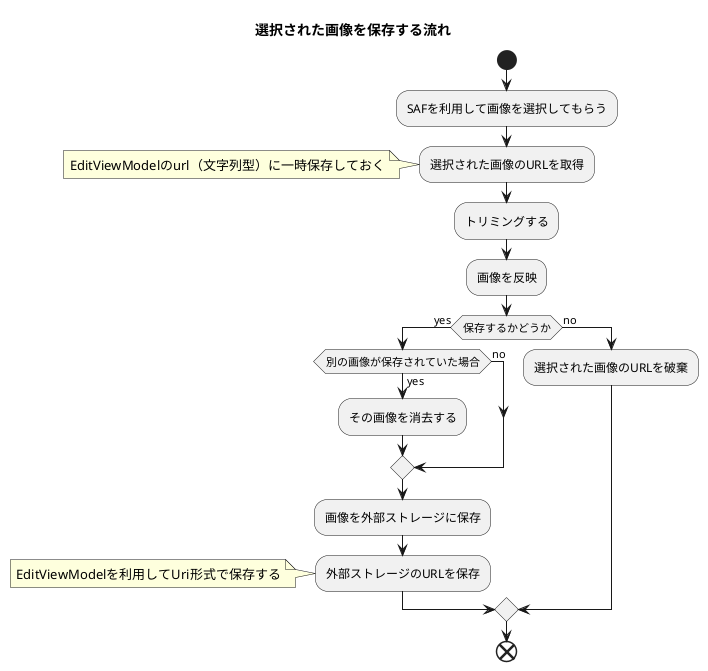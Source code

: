 @startuml
title 選択された画像を保存する流れ

start

:SAFを利用して画像を選択してもらう;

:選択された画像のURLを取得;
note left
    EditViewModelのurl（文字列型）に一時保存しておく
end note

:トリミングする;

:画像を反映;

if(保存するかどうか) then (yes)
    if(別の画像が保存されていた場合) then (yes)
        :その画像を消去する;
     else(no)
     endif

    :画像を外部ストレージに保存;
    :外部ストレージのURLを保存;
    note left
        EditViewModelを利用してUri形式で保存する
    end note
else (no)
    :選択された画像のURLを破棄;
endif
end
@enduml